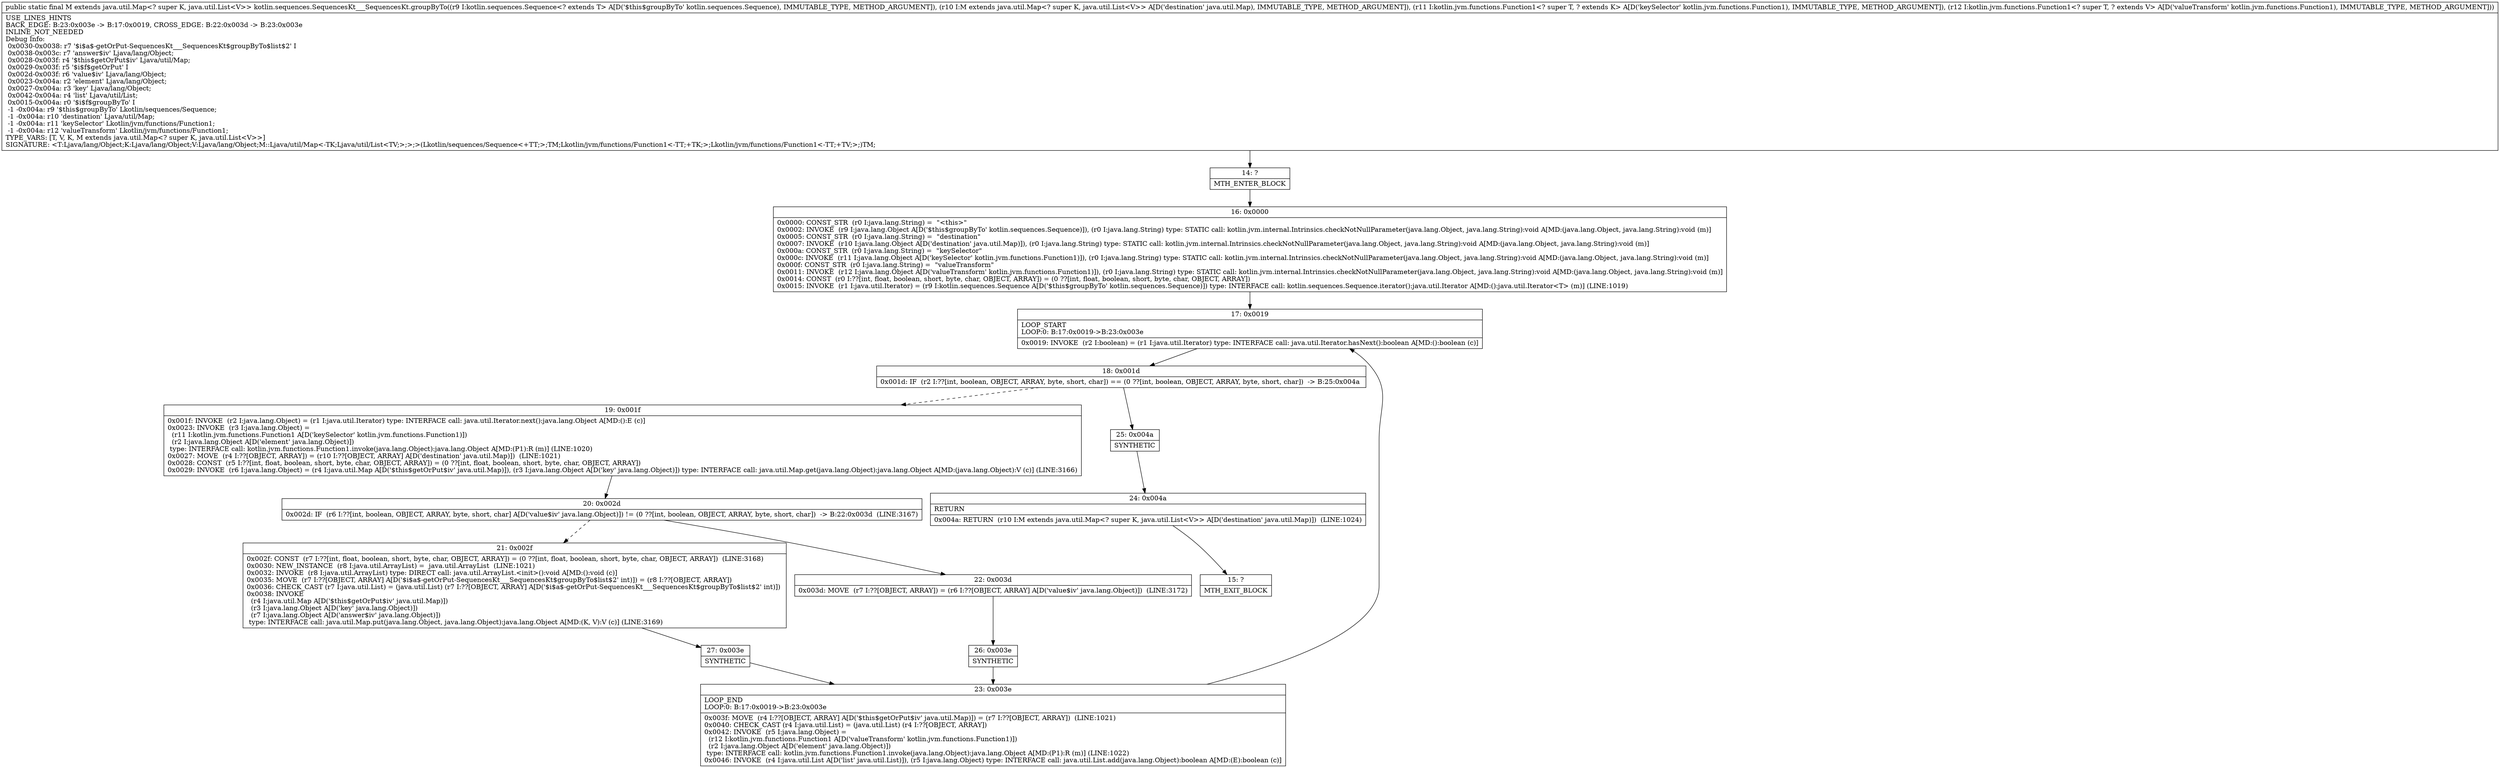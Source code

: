 digraph "CFG forkotlin.sequences.SequencesKt___SequencesKt.groupByTo(Lkotlin\/sequences\/Sequence;Ljava\/util\/Map;Lkotlin\/jvm\/functions\/Function1;Lkotlin\/jvm\/functions\/Function1;)Ljava\/util\/Map;" {
Node_14 [shape=record,label="{14\:\ ?|MTH_ENTER_BLOCK\l}"];
Node_16 [shape=record,label="{16\:\ 0x0000|0x0000: CONST_STR  (r0 I:java.lang.String) =  \"\<this\>\" \l0x0002: INVOKE  (r9 I:java.lang.Object A[D('$this$groupByTo' kotlin.sequences.Sequence)]), (r0 I:java.lang.String) type: STATIC call: kotlin.jvm.internal.Intrinsics.checkNotNullParameter(java.lang.Object, java.lang.String):void A[MD:(java.lang.Object, java.lang.String):void (m)]\l0x0005: CONST_STR  (r0 I:java.lang.String) =  \"destination\" \l0x0007: INVOKE  (r10 I:java.lang.Object A[D('destination' java.util.Map)]), (r0 I:java.lang.String) type: STATIC call: kotlin.jvm.internal.Intrinsics.checkNotNullParameter(java.lang.Object, java.lang.String):void A[MD:(java.lang.Object, java.lang.String):void (m)]\l0x000a: CONST_STR  (r0 I:java.lang.String) =  \"keySelector\" \l0x000c: INVOKE  (r11 I:java.lang.Object A[D('keySelector' kotlin.jvm.functions.Function1)]), (r0 I:java.lang.String) type: STATIC call: kotlin.jvm.internal.Intrinsics.checkNotNullParameter(java.lang.Object, java.lang.String):void A[MD:(java.lang.Object, java.lang.String):void (m)]\l0x000f: CONST_STR  (r0 I:java.lang.String) =  \"valueTransform\" \l0x0011: INVOKE  (r12 I:java.lang.Object A[D('valueTransform' kotlin.jvm.functions.Function1)]), (r0 I:java.lang.String) type: STATIC call: kotlin.jvm.internal.Intrinsics.checkNotNullParameter(java.lang.Object, java.lang.String):void A[MD:(java.lang.Object, java.lang.String):void (m)]\l0x0014: CONST  (r0 I:??[int, float, boolean, short, byte, char, OBJECT, ARRAY]) = (0 ??[int, float, boolean, short, byte, char, OBJECT, ARRAY]) \l0x0015: INVOKE  (r1 I:java.util.Iterator) = (r9 I:kotlin.sequences.Sequence A[D('$this$groupByTo' kotlin.sequences.Sequence)]) type: INTERFACE call: kotlin.sequences.Sequence.iterator():java.util.Iterator A[MD:():java.util.Iterator\<T\> (m)] (LINE:1019)\l}"];
Node_17 [shape=record,label="{17\:\ 0x0019|LOOP_START\lLOOP:0: B:17:0x0019\-\>B:23:0x003e\l|0x0019: INVOKE  (r2 I:boolean) = (r1 I:java.util.Iterator) type: INTERFACE call: java.util.Iterator.hasNext():boolean A[MD:():boolean (c)]\l}"];
Node_18 [shape=record,label="{18\:\ 0x001d|0x001d: IF  (r2 I:??[int, boolean, OBJECT, ARRAY, byte, short, char]) == (0 ??[int, boolean, OBJECT, ARRAY, byte, short, char])  \-\> B:25:0x004a \l}"];
Node_19 [shape=record,label="{19\:\ 0x001f|0x001f: INVOKE  (r2 I:java.lang.Object) = (r1 I:java.util.Iterator) type: INTERFACE call: java.util.Iterator.next():java.lang.Object A[MD:():E (c)]\l0x0023: INVOKE  (r3 I:java.lang.Object) = \l  (r11 I:kotlin.jvm.functions.Function1 A[D('keySelector' kotlin.jvm.functions.Function1)])\l  (r2 I:java.lang.Object A[D('element' java.lang.Object)])\l type: INTERFACE call: kotlin.jvm.functions.Function1.invoke(java.lang.Object):java.lang.Object A[MD:(P1):R (m)] (LINE:1020)\l0x0027: MOVE  (r4 I:??[OBJECT, ARRAY]) = (r10 I:??[OBJECT, ARRAY] A[D('destination' java.util.Map)])  (LINE:1021)\l0x0028: CONST  (r5 I:??[int, float, boolean, short, byte, char, OBJECT, ARRAY]) = (0 ??[int, float, boolean, short, byte, char, OBJECT, ARRAY]) \l0x0029: INVOKE  (r6 I:java.lang.Object) = (r4 I:java.util.Map A[D('$this$getOrPut$iv' java.util.Map)]), (r3 I:java.lang.Object A[D('key' java.lang.Object)]) type: INTERFACE call: java.util.Map.get(java.lang.Object):java.lang.Object A[MD:(java.lang.Object):V (c)] (LINE:3166)\l}"];
Node_20 [shape=record,label="{20\:\ 0x002d|0x002d: IF  (r6 I:??[int, boolean, OBJECT, ARRAY, byte, short, char] A[D('value$iv' java.lang.Object)]) != (0 ??[int, boolean, OBJECT, ARRAY, byte, short, char])  \-\> B:22:0x003d  (LINE:3167)\l}"];
Node_21 [shape=record,label="{21\:\ 0x002f|0x002f: CONST  (r7 I:??[int, float, boolean, short, byte, char, OBJECT, ARRAY]) = (0 ??[int, float, boolean, short, byte, char, OBJECT, ARRAY])  (LINE:3168)\l0x0030: NEW_INSTANCE  (r8 I:java.util.ArrayList) =  java.util.ArrayList  (LINE:1021)\l0x0032: INVOKE  (r8 I:java.util.ArrayList) type: DIRECT call: java.util.ArrayList.\<init\>():void A[MD:():void (c)]\l0x0035: MOVE  (r7 I:??[OBJECT, ARRAY] A[D('$i$a$\-getOrPut\-SequencesKt___SequencesKt$groupByTo$list$2' int)]) = (r8 I:??[OBJECT, ARRAY]) \l0x0036: CHECK_CAST (r7 I:java.util.List) = (java.util.List) (r7 I:??[OBJECT, ARRAY] A[D('$i$a$\-getOrPut\-SequencesKt___SequencesKt$groupByTo$list$2' int)]) \l0x0038: INVOKE  \l  (r4 I:java.util.Map A[D('$this$getOrPut$iv' java.util.Map)])\l  (r3 I:java.lang.Object A[D('key' java.lang.Object)])\l  (r7 I:java.lang.Object A[D('answer$iv' java.lang.Object)])\l type: INTERFACE call: java.util.Map.put(java.lang.Object, java.lang.Object):java.lang.Object A[MD:(K, V):V (c)] (LINE:3169)\l}"];
Node_27 [shape=record,label="{27\:\ 0x003e|SYNTHETIC\l}"];
Node_23 [shape=record,label="{23\:\ 0x003e|LOOP_END\lLOOP:0: B:17:0x0019\-\>B:23:0x003e\l|0x003f: MOVE  (r4 I:??[OBJECT, ARRAY] A[D('$this$getOrPut$iv' java.util.Map)]) = (r7 I:??[OBJECT, ARRAY])  (LINE:1021)\l0x0040: CHECK_CAST (r4 I:java.util.List) = (java.util.List) (r4 I:??[OBJECT, ARRAY]) \l0x0042: INVOKE  (r5 I:java.lang.Object) = \l  (r12 I:kotlin.jvm.functions.Function1 A[D('valueTransform' kotlin.jvm.functions.Function1)])\l  (r2 I:java.lang.Object A[D('element' java.lang.Object)])\l type: INTERFACE call: kotlin.jvm.functions.Function1.invoke(java.lang.Object):java.lang.Object A[MD:(P1):R (m)] (LINE:1022)\l0x0046: INVOKE  (r4 I:java.util.List A[D('list' java.util.List)]), (r5 I:java.lang.Object) type: INTERFACE call: java.util.List.add(java.lang.Object):boolean A[MD:(E):boolean (c)]\l}"];
Node_22 [shape=record,label="{22\:\ 0x003d|0x003d: MOVE  (r7 I:??[OBJECT, ARRAY]) = (r6 I:??[OBJECT, ARRAY] A[D('value$iv' java.lang.Object)])  (LINE:3172)\l}"];
Node_26 [shape=record,label="{26\:\ 0x003e|SYNTHETIC\l}"];
Node_25 [shape=record,label="{25\:\ 0x004a|SYNTHETIC\l}"];
Node_24 [shape=record,label="{24\:\ 0x004a|RETURN\l|0x004a: RETURN  (r10 I:M extends java.util.Map\<? super K, java.util.List\<V\>\> A[D('destination' java.util.Map)])  (LINE:1024)\l}"];
Node_15 [shape=record,label="{15\:\ ?|MTH_EXIT_BLOCK\l}"];
MethodNode[shape=record,label="{public static final M extends java.util.Map\<? super K, java.util.List\<V\>\> kotlin.sequences.SequencesKt___SequencesKt.groupByTo((r9 I:kotlin.sequences.Sequence\<? extends T\> A[D('$this$groupByTo' kotlin.sequences.Sequence), IMMUTABLE_TYPE, METHOD_ARGUMENT]), (r10 I:M extends java.util.Map\<? super K, java.util.List\<V\>\> A[D('destination' java.util.Map), IMMUTABLE_TYPE, METHOD_ARGUMENT]), (r11 I:kotlin.jvm.functions.Function1\<? super T, ? extends K\> A[D('keySelector' kotlin.jvm.functions.Function1), IMMUTABLE_TYPE, METHOD_ARGUMENT]), (r12 I:kotlin.jvm.functions.Function1\<? super T, ? extends V\> A[D('valueTransform' kotlin.jvm.functions.Function1), IMMUTABLE_TYPE, METHOD_ARGUMENT]))  | USE_LINES_HINTS\lBACK_EDGE: B:23:0x003e \-\> B:17:0x0019, CROSS_EDGE: B:22:0x003d \-\> B:23:0x003e\lINLINE_NOT_NEEDED\lDebug Info:\l  0x0030\-0x0038: r7 '$i$a$\-getOrPut\-SequencesKt___SequencesKt$groupByTo$list$2' I\l  0x0038\-0x003c: r7 'answer$iv' Ljava\/lang\/Object;\l  0x0028\-0x003f: r4 '$this$getOrPut$iv' Ljava\/util\/Map;\l  0x0029\-0x003f: r5 '$i$f$getOrPut' I\l  0x002d\-0x003f: r6 'value$iv' Ljava\/lang\/Object;\l  0x0023\-0x004a: r2 'element' Ljava\/lang\/Object;\l  0x0027\-0x004a: r3 'key' Ljava\/lang\/Object;\l  0x0042\-0x004a: r4 'list' Ljava\/util\/List;\l  0x0015\-0x004a: r0 '$i$f$groupByTo' I\l  \-1 \-0x004a: r9 '$this$groupByTo' Lkotlin\/sequences\/Sequence;\l  \-1 \-0x004a: r10 'destination' Ljava\/util\/Map;\l  \-1 \-0x004a: r11 'keySelector' Lkotlin\/jvm\/functions\/Function1;\l  \-1 \-0x004a: r12 'valueTransform' Lkotlin\/jvm\/functions\/Function1;\lTYPE_VARS: [T, V, K, M extends java.util.Map\<? super K, java.util.List\<V\>\>]\lSIGNATURE: \<T:Ljava\/lang\/Object;K:Ljava\/lang\/Object;V:Ljava\/lang\/Object;M::Ljava\/util\/Map\<\-TK;Ljava\/util\/List\<TV;\>;\>;\>(Lkotlin\/sequences\/Sequence\<+TT;\>;TM;Lkotlin\/jvm\/functions\/Function1\<\-TT;+TK;\>;Lkotlin\/jvm\/functions\/Function1\<\-TT;+TV;\>;)TM;\l}"];
MethodNode -> Node_14;Node_14 -> Node_16;
Node_16 -> Node_17;
Node_17 -> Node_18;
Node_18 -> Node_19[style=dashed];
Node_18 -> Node_25;
Node_19 -> Node_20;
Node_20 -> Node_21[style=dashed];
Node_20 -> Node_22;
Node_21 -> Node_27;
Node_27 -> Node_23;
Node_23 -> Node_17;
Node_22 -> Node_26;
Node_26 -> Node_23;
Node_25 -> Node_24;
Node_24 -> Node_15;
}

